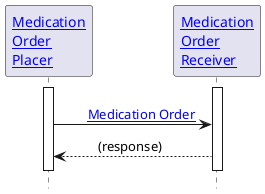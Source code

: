 @startuml

hide footbox

'!include ./style.iuml


Participant "[[actors_and_transactions.html#order-placer Medication\nOrder\nPlacer]]" as OP
Participant "[[actors_and_transactions.html#order-receiver Medication\nOrder\nReceiver]]" as OF

activate OP
activate OF

OP -[hidden]> OF
OP -> OF: \t[[StructureDefinition-IHEMedicationOrder.html{Medication Order} Medication Order]]
OP <-- OF: \t(response)\t
OP -[hidden]> OF

deactivate OP
deactivate OF

@enduml
